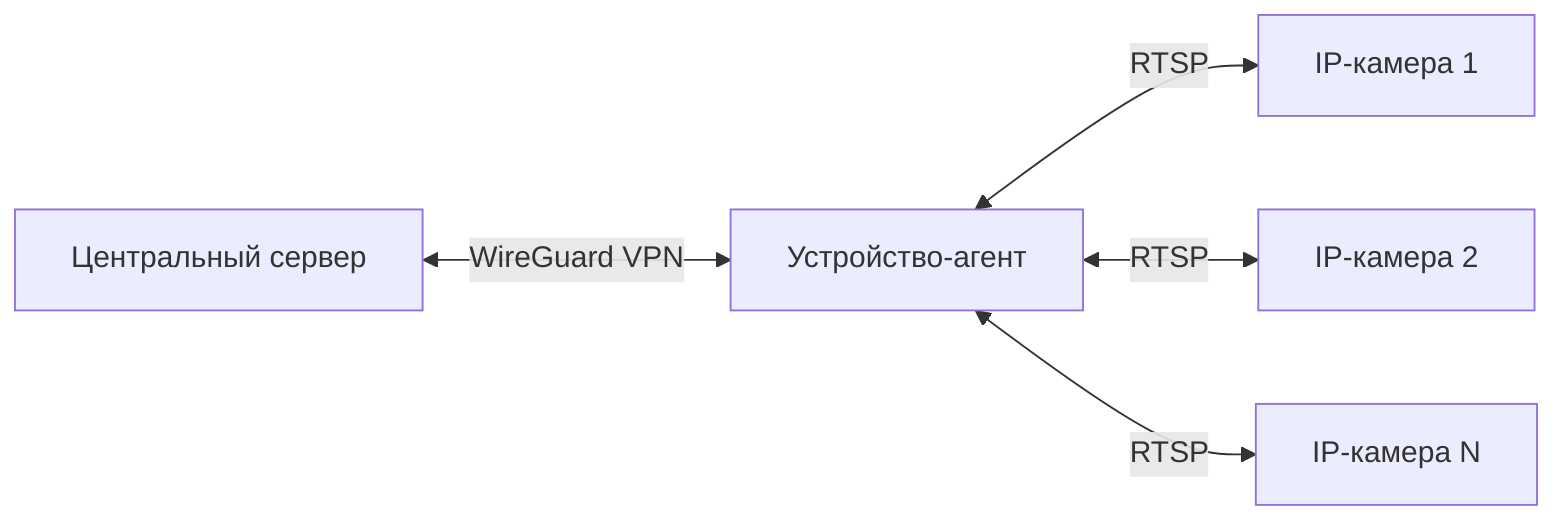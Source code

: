 graph LR
    A[Центральный сервер] <-->|WireGuard VPN| B[Устройство-агент]
    B <-->|RTSP| C[IP-камера 1]
    B <-->|RTSP| D[IP-камера 2]
    B <-->|RTSP| E[IP-камера N]